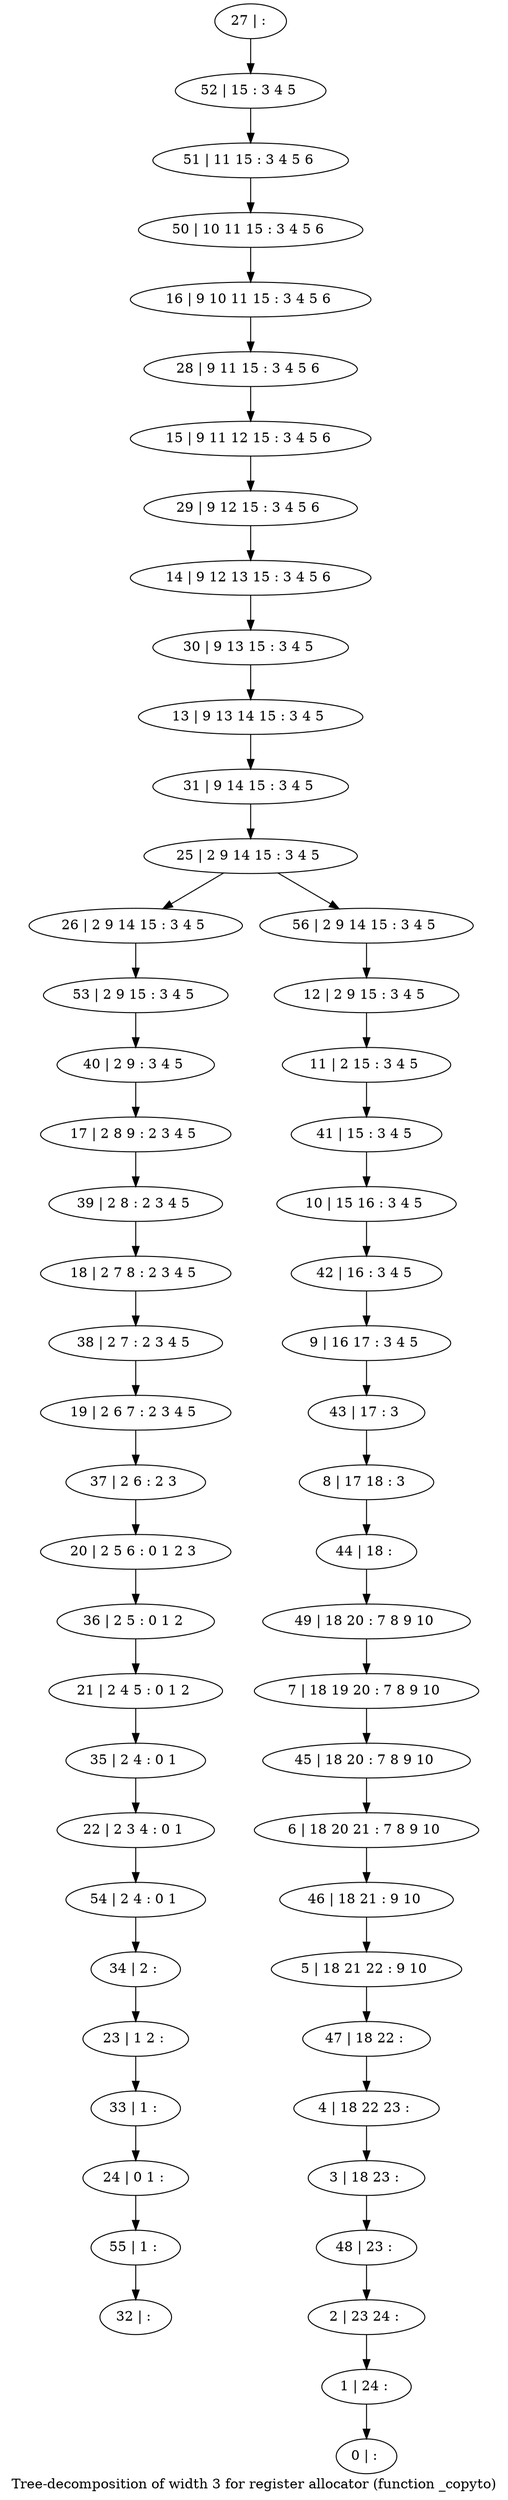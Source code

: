 digraph G {
graph [label="Tree-decomposition of width 3 for register allocator (function _copyto)"]
0[label="0 | : "];
1[label="1 | 24 : "];
2[label="2 | 23 24 : "];
3[label="3 | 18 23 : "];
4[label="4 | 18 22 23 : "];
5[label="5 | 18 21 22 : 9 10 "];
6[label="6 | 18 20 21 : 7 8 9 10 "];
7[label="7 | 18 19 20 : 7 8 9 10 "];
8[label="8 | 17 18 : 3 "];
9[label="9 | 16 17 : 3 4 5 "];
10[label="10 | 15 16 : 3 4 5 "];
11[label="11 | 2 15 : 3 4 5 "];
12[label="12 | 2 9 15 : 3 4 5 "];
13[label="13 | 9 13 14 15 : 3 4 5 "];
14[label="14 | 9 12 13 15 : 3 4 5 6 "];
15[label="15 | 9 11 12 15 : 3 4 5 6 "];
16[label="16 | 9 10 11 15 : 3 4 5 6 "];
17[label="17 | 2 8 9 : 2 3 4 5 "];
18[label="18 | 2 7 8 : 2 3 4 5 "];
19[label="19 | 2 6 7 : 2 3 4 5 "];
20[label="20 | 2 5 6 : 0 1 2 3 "];
21[label="21 | 2 4 5 : 0 1 2 "];
22[label="22 | 2 3 4 : 0 1 "];
23[label="23 | 1 2 : "];
24[label="24 | 0 1 : "];
25[label="25 | 2 9 14 15 : 3 4 5 "];
26[label="26 | 2 9 14 15 : 3 4 5 "];
27[label="27 | : "];
28[label="28 | 9 11 15 : 3 4 5 6 "];
29[label="29 | 9 12 15 : 3 4 5 6 "];
30[label="30 | 9 13 15 : 3 4 5 "];
31[label="31 | 9 14 15 : 3 4 5 "];
32[label="32 | : "];
33[label="33 | 1 : "];
34[label="34 | 2 : "];
35[label="35 | 2 4 : 0 1 "];
36[label="36 | 2 5 : 0 1 2 "];
37[label="37 | 2 6 : 2 3 "];
38[label="38 | 2 7 : 2 3 4 5 "];
39[label="39 | 2 8 : 2 3 4 5 "];
40[label="40 | 2 9 : 3 4 5 "];
41[label="41 | 15 : 3 4 5 "];
42[label="42 | 16 : 3 4 5 "];
43[label="43 | 17 : 3 "];
44[label="44 | 18 : "];
45[label="45 | 18 20 : 7 8 9 10 "];
46[label="46 | 18 21 : 9 10 "];
47[label="47 | 18 22 : "];
48[label="48 | 23 : "];
49[label="49 | 18 20 : 7 8 9 10 "];
50[label="50 | 10 11 15 : 3 4 5 6 "];
51[label="51 | 11 15 : 3 4 5 6 "];
52[label="52 | 15 : 3 4 5 "];
53[label="53 | 2 9 15 : 3 4 5 "];
54[label="54 | 2 4 : 0 1 "];
55[label="55 | 1 : "];
56[label="56 | 2 9 14 15 : 3 4 5 "];
33->24 ;
23->33 ;
34->23 ;
35->22 ;
21->35 ;
36->21 ;
20->36 ;
37->20 ;
19->37 ;
38->19 ;
18->38 ;
39->18 ;
17->39 ;
40->17 ;
53->40 ;
26->53 ;
54->34 ;
22->54 ;
55->32 ;
24->55 ;
27->52 ;
52->51 ;
51->50 ;
50->16 ;
16->28 ;
28->15 ;
15->29 ;
29->14 ;
14->30 ;
30->13 ;
13->31 ;
31->25 ;
12->11 ;
11->41 ;
41->10 ;
10->42 ;
42->9 ;
9->43 ;
43->8 ;
8->44 ;
44->49 ;
49->7 ;
7->45 ;
45->6 ;
6->46 ;
46->5 ;
5->47 ;
47->4 ;
4->3 ;
3->48 ;
48->2 ;
2->1 ;
1->0 ;
56->12 ;
25->26 ;
25->56 ;
}
